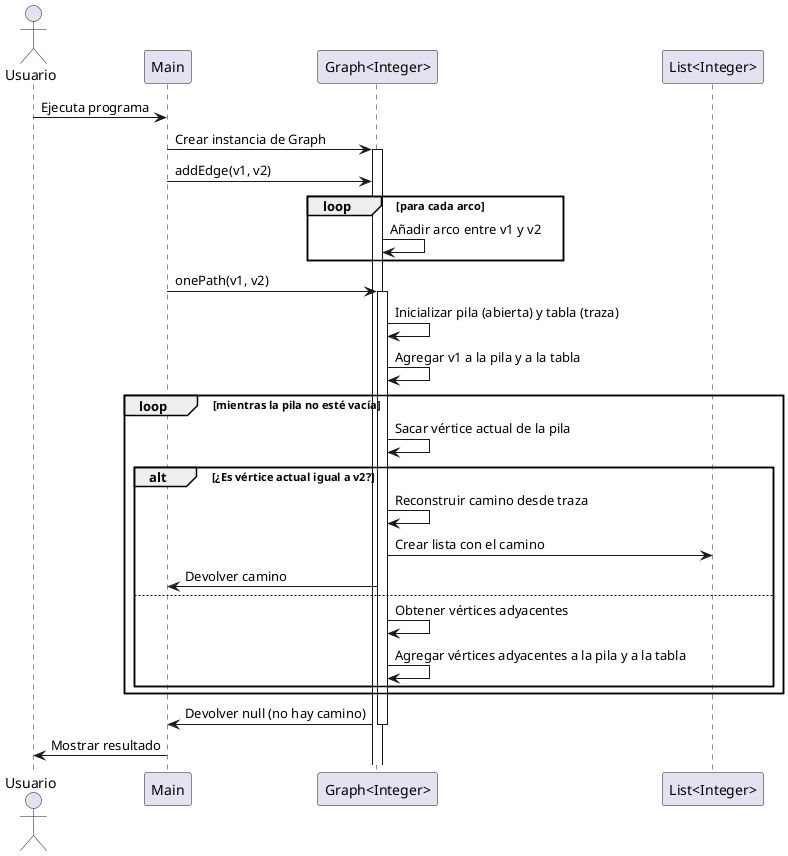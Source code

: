 @startuml
actor Usuario
participant "Main" as Main
participant "Graph<Integer>" as Graph
participant "List<Integer>" as Path

Usuario -> Main: Ejecuta programa
Main -> Graph: Crear instancia de Graph
activate Graph

Main -> Graph: addEdge(v1, v2)
loop para cada arco
    Graph -> Graph: Añadir arco entre v1 y v2
end

Main -> Graph: onePath(v1, v2)
activate Graph
Graph -> Graph: Inicializar pila (abierta) y tabla (traza)
Graph -> Graph: Agregar v1 a la pila y a la tabla

loop mientras la pila no esté vacía
    Graph -> Graph: Sacar vértice actual de la pila
    alt ¿Es vértice actual igual a v2?
        Graph -> Graph: Reconstruir camino desde traza
        Graph -> Path: Crear lista con el camino
        Graph -> Main: Devolver camino
    else
        Graph -> Graph: Obtener vértices adyacentes
        Graph -> Graph: Agregar vértices adyacentes a la pila y a la tabla
    end
end

Graph -> Main: Devolver null (no hay camino)
deactivate Graph
Main -> Usuario: Mostrar resultado
@enduml